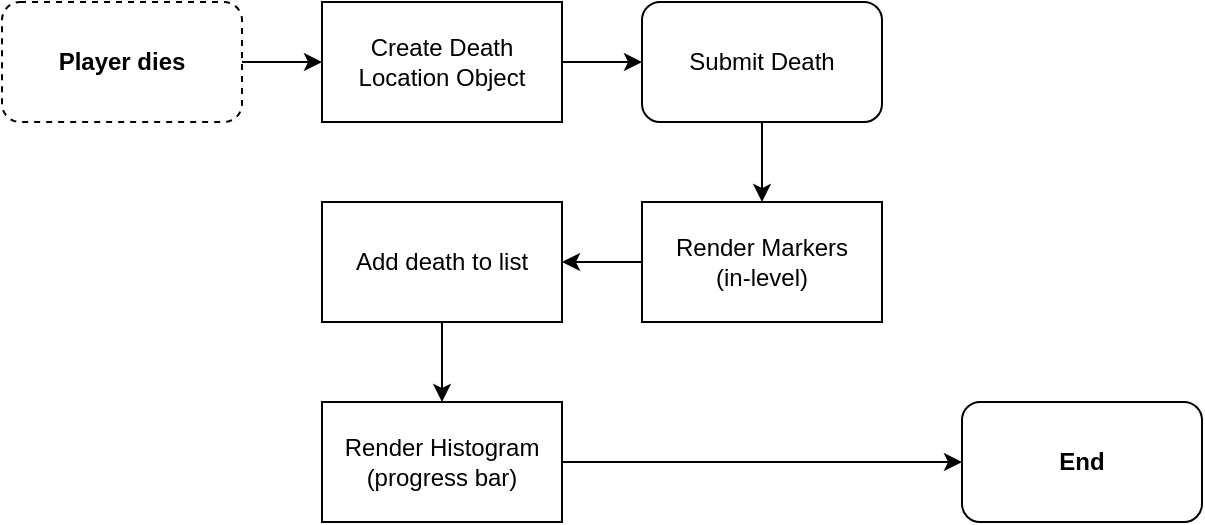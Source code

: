 <mxfile>
    <diagram id="xiYQnjZuGAK0kINvY0NI" name="Death occurring">
        <mxGraphModel dx="510" dy="647" grid="1" gridSize="10" guides="1" tooltips="1" connect="1" arrows="1" fold="1" page="1" pageScale="1" pageWidth="700" pageHeight="400" math="0" shadow="0">
            <root>
                <mxCell id="0"/>
                <mxCell id="1" parent="0"/>
                <mxCell id="R9EEyy6xjLPGFwWbAaNl-2" style="edgeStyle=none;html=1;fontSize=12;" parent="1" source="c52xVLsTPo6s3wwN7su7-1" target="R9EEyy6xjLPGFwWbAaNl-1" edge="1">
                    <mxGeometry relative="1" as="geometry"/>
                </mxCell>
                <mxCell id="c52xVLsTPo6s3wwN7su7-1" value="Player dies" style="rounded=1;whiteSpace=wrap;html=1;dashed=1;fontStyle=1" parent="1" vertex="1">
                    <mxGeometry x="40" y="70" width="120" height="60" as="geometry"/>
                </mxCell>
                <mxCell id="PGn5t33jIPQjncakiUjT-2" style="edgeStyle=none;html=1;fontSize=12;" parent="1" source="R9EEyy6xjLPGFwWbAaNl-1" target="PGn5t33jIPQjncakiUjT-1" edge="1">
                    <mxGeometry relative="1" as="geometry"/>
                </mxCell>
                <mxCell id="R9EEyy6xjLPGFwWbAaNl-1" value="&lt;font style=&quot;font-size: 12px;&quot;&gt;Create Death Location Object&lt;/font&gt;" style="rounded=0;whiteSpace=wrap;html=1;shadow=0;glass=0;sketch=0;fontSize=8;" parent="1" vertex="1">
                    <mxGeometry x="200" y="70" width="120" height="60" as="geometry"/>
                </mxCell>
                <mxCell id="rFBebrCwlaEeFzTYuvqe-2" style="edgeStyle=none;html=1;fontSize=12;" parent="1" source="PGn5t33jIPQjncakiUjT-1" target="rFBebrCwlaEeFzTYuvqe-1" edge="1">
                    <mxGeometry relative="1" as="geometry"/>
                </mxCell>
                <mxCell id="PGn5t33jIPQjncakiUjT-1" value="Submit Death" style="rounded=1;whiteSpace=wrap;html=1;fontStyle=0" parent="1" vertex="1">
                    <mxGeometry x="360" y="70" width="120" height="60" as="geometry"/>
                </mxCell>
                <mxCell id="rFBebrCwlaEeFzTYuvqe-4" style="edgeStyle=none;html=1;fontSize=12;" parent="1" source="rFBebrCwlaEeFzTYuvqe-1" target="rFBebrCwlaEeFzTYuvqe-3" edge="1">
                    <mxGeometry relative="1" as="geometry"/>
                </mxCell>
                <mxCell id="rFBebrCwlaEeFzTYuvqe-1" value="&lt;font style=&quot;font-size: 12px;&quot;&gt;Render Markers&lt;br&gt;(in-level)&lt;br&gt;&lt;/font&gt;" style="rounded=0;whiteSpace=wrap;html=1;shadow=0;glass=0;sketch=0;fontSize=8;" parent="1" vertex="1">
                    <mxGeometry x="360" y="170" width="120" height="60" as="geometry"/>
                </mxCell>
                <mxCell id="rFBebrCwlaEeFzTYuvqe-6" style="edgeStyle=none;html=1;fontSize=12;" parent="1" source="rFBebrCwlaEeFzTYuvqe-3" target="rFBebrCwlaEeFzTYuvqe-5" edge="1">
                    <mxGeometry relative="1" as="geometry"/>
                </mxCell>
                <mxCell id="rFBebrCwlaEeFzTYuvqe-3" value="&lt;font style=&quot;font-size: 12px;&quot;&gt;Add death to list&lt;/font&gt;" style="rounded=0;whiteSpace=wrap;html=1;shadow=0;glass=0;sketch=0;fontSize=8;" parent="1" vertex="1">
                    <mxGeometry x="200" y="170" width="120" height="60" as="geometry"/>
                </mxCell>
                <mxCell id="qaDFMie_lyew5DvOXlI8-2" style="edgeStyle=none;html=1;fontSize=12;" parent="1" source="rFBebrCwlaEeFzTYuvqe-5" target="qaDFMie_lyew5DvOXlI8-1" edge="1">
                    <mxGeometry relative="1" as="geometry"/>
                </mxCell>
                <mxCell id="rFBebrCwlaEeFzTYuvqe-5" value="&lt;font style=&quot;font-size: 12px;&quot;&gt;Render Histogram&lt;br&gt;(progress bar)&lt;br&gt;&lt;/font&gt;" style="rounded=0;whiteSpace=wrap;html=1;shadow=0;glass=0;sketch=0;fontSize=8;" parent="1" vertex="1">
                    <mxGeometry x="200" y="270" width="120" height="60" as="geometry"/>
                </mxCell>
                <mxCell id="qaDFMie_lyew5DvOXlI8-1" value="End" style="rounded=1;whiteSpace=wrap;html=1;fontStyle=1" parent="1" vertex="1">
                    <mxGeometry x="520" y="270" width="120" height="60" as="geometry"/>
                </mxCell>
            </root>
        </mxGraphModel>
    </diagram>
    <diagram id="rmPj36xEzQe9r_7l5fX9" name="Submit Death &amp; Queue">
        <mxGraphModel dx="510" dy="647" grid="1" gridSize="10" guides="1" tooltips="1" connect="1" arrows="1" fold="1" page="1" pageScale="1" pageWidth="1000" pageHeight="600" math="0" shadow="0">
            <root>
                <mxCell id="0"/>
                <mxCell id="1" parent="0"/>
                <mxCell id="10" style="edgeStyle=none;html=1;" parent="1" source="25" target="6" edge="1">
                    <mxGeometry relative="1" as="geometry">
                        <mxPoint x="165" y="100" as="sourcePoint"/>
                    </mxGeometry>
                </mxCell>
                <mxCell id="8" style="edgeStyle=none;html=1;" parent="1" source="6" target="7" edge="1">
                    <mxGeometry relative="1" as="geometry"/>
                </mxCell>
                <mxCell id="9" value="No" style="edgeLabel;html=1;align=center;verticalAlign=middle;resizable=0;points=[];" parent="8" vertex="1" connectable="0">
                    <mxGeometry x="-0.367" y="-2" relative="1" as="geometry">
                        <mxPoint x="4" y="-2" as="offset"/>
                    </mxGeometry>
                </mxCell>
                <mxCell id="12" value="Yes" style="edgeStyle=none;html=1;" parent="1" source="6" target="11" edge="1">
                    <mxGeometry relative="1" as="geometry"/>
                </mxCell>
                <mxCell id="6" value="Have deaths been fetched yet?" style="rhombus;whiteSpace=wrap;html=1;spacing=7;" parent="1" vertex="1">
                    <mxGeometry x="205" y="50" width="130" height="100" as="geometry"/>
                </mxCell>
                <mxCell id="15" style="edgeStyle=none;html=1;" parent="1" source="7" target="11" edge="1">
                    <mxGeometry relative="1" as="geometry"/>
                </mxCell>
                <mxCell id="16" value="Success" style="edgeLabel;html=1;align=center;verticalAlign=middle;resizable=0;points=[];" parent="15" vertex="1" connectable="0">
                    <mxGeometry x="-0.238" y="3" relative="1" as="geometry">
                        <mxPoint as="offset"/>
                    </mxGeometry>
                </mxCell>
                <mxCell id="18" style="edgeStyle=none;html=1;" parent="1" source="7" target="26" edge="1">
                    <mxGeometry relative="1" as="geometry">
                        <mxPoint x="570" y="100" as="targetPoint"/>
                    </mxGeometry>
                </mxCell>
                <mxCell id="19" value="Failure" style="edgeLabel;html=1;align=center;verticalAlign=middle;resizable=0;points=[];" parent="18" vertex="1" connectable="0">
                    <mxGeometry x="-0.386" y="-2" relative="1" as="geometry">
                        <mxPoint x="10" y="-2" as="offset"/>
                    </mxGeometry>
                </mxCell>
                <mxCell id="7" value="Attempt to fetch again" style="rounded=0;whiteSpace=wrap;html=1;glass=0;shadow=0;" parent="1" vertex="1">
                    <mxGeometry x="385" y="70" width="120" height="60" as="geometry"/>
                </mxCell>
                <mxCell id="23" style="edgeStyle=none;html=1;" parent="1" source="11" target="22" edge="1">
                    <mxGeometry relative="1" as="geometry"/>
                </mxCell>
                <mxCell id="24" value="No" style="edgeLabel;html=1;align=center;verticalAlign=middle;resizable=0;points=[];" parent="23" vertex="1" connectable="0">
                    <mxGeometry x="-0.517" y="-1" relative="1" as="geometry">
                        <mxPoint x="1" y="6" as="offset"/>
                    </mxGeometry>
                </mxCell>
                <mxCell id="28" style="edgeStyle=none;html=1;" parent="1" source="11" target="13" edge="1">
                    <mxGeometry relative="1" as="geometry"/>
                </mxCell>
                <mxCell id="29" value="Yes" style="edgeLabel;html=1;align=center;verticalAlign=middle;resizable=0;points=[];" parent="28" vertex="1" connectable="0">
                    <mxGeometry x="-0.427" y="-3" relative="1" as="geometry">
                        <mxPoint x="6" y="-3" as="offset"/>
                    </mxGeometry>
                </mxCell>
                <mxCell id="11" value="Are there deaths queued for submission?" style="rhombus;whiteSpace=wrap;html=1;spacing=7;" parent="1" vertex="1">
                    <mxGeometry x="205" y="200" width="130" height="100" as="geometry"/>
                </mxCell>
                <mxCell id="21" style="edgeStyle=none;html=1;" parent="1" source="13" target="20" edge="1">
                    <mxGeometry relative="1" as="geometry"/>
                </mxCell>
                <mxCell id="13" value="Push Death to end of queue" style="rounded=0;whiteSpace=wrap;html=1;" parent="1" vertex="1">
                    <mxGeometry x="385" y="220" width="120" height="60" as="geometry"/>
                </mxCell>
                <mxCell id="17" value="End" style="rounded=1;whiteSpace=wrap;html=1;fontStyle=1" parent="1" vertex="1">
                    <mxGeometry x="745" y="460" width="120" height="60" as="geometry"/>
                </mxCell>
                <mxCell id="31" style="edgeStyle=none;html=1;" parent="1" source="20" target="30" edge="1">
                    <mxGeometry relative="1" as="geometry"/>
                </mxCell>
                <mxCell id="32" value="Failure" style="edgeLabel;html=1;align=center;verticalAlign=middle;resizable=0;points=[];" parent="31" vertex="1" connectable="0">
                    <mxGeometry x="-0.323" y="1" relative="1" as="geometry">
                        <mxPoint x="2" y="1" as="offset"/>
                    </mxGeometry>
                </mxCell>
                <mxCell id="36" value="Success" style="edgeStyle=none;html=1;" parent="1" source="20" target="35" edge="1">
                    <mxGeometry relative="1" as="geometry"/>
                </mxCell>
                <mxCell id="20" value="Attempt to submit first death in queue to server" style="rounded=0;whiteSpace=wrap;html=1;" parent="1" vertex="1">
                    <mxGeometry x="570" y="220" width="120" height="60" as="geometry"/>
                </mxCell>
                <mxCell id="43" style="edgeStyle=none;html=1;" parent="1" source="22" target="17" edge="1">
                    <mxGeometry relative="1" as="geometry">
                        <Array as="points">
                            <mxPoint x="270" y="490"/>
                        </Array>
                    </mxGeometry>
                </mxCell>
                <mxCell id="44" value="Failure" style="edgeLabel;html=1;align=center;verticalAlign=middle;resizable=0;points=[];" parent="43" vertex="1" connectable="0">
                    <mxGeometry x="-0.917" y="2" relative="1" as="geometry">
                        <mxPoint as="offset"/>
                    </mxGeometry>
                </mxCell>
                <mxCell id="45" style="edgeStyle=none;html=1;" parent="1" source="22" target="35" edge="1">
                    <mxGeometry relative="1" as="geometry"/>
                </mxCell>
                <mxCell id="49" value="Success" style="edgeLabel;html=1;align=center;verticalAlign=middle;resizable=0;points=[];" parent="45" vertex="1" connectable="0">
                    <mxGeometry x="-0.577" y="1" relative="1" as="geometry">
                        <mxPoint as="offset"/>
                    </mxGeometry>
                </mxCell>
                <mxCell id="22" value="Attempt to submit death to server" style="rounded=0;whiteSpace=wrap;html=1;" parent="1" vertex="1">
                    <mxGeometry x="210" y="340" width="120" height="60" as="geometry"/>
                </mxCell>
                <mxCell id="25" value="Submit Death" style="rounded=1;whiteSpace=wrap;html=1;dashed=1;fontStyle=1" parent="1" vertex="1">
                    <mxGeometry x="40" y="70" width="120" height="60" as="geometry"/>
                </mxCell>
                <mxCell id="27" style="edgeStyle=none;html=1;" parent="1" source="26" target="17" edge="1">
                    <mxGeometry relative="1" as="geometry">
                        <Array as="points">
                            <mxPoint x="920" y="100"/>
                            <mxPoint x="920" y="490"/>
                        </Array>
                    </mxGeometry>
                </mxCell>
                <mxCell id="26" value="Push Death to end of queue" style="rounded=0;whiteSpace=wrap;html=1;" parent="1" vertex="1">
                    <mxGeometry x="570" y="70" width="120" height="60" as="geometry"/>
                </mxCell>
                <mxCell id="34" style="edgeStyle=none;html=1;" parent="1" source="30" target="17" edge="1">
                    <mxGeometry relative="1" as="geometry"/>
                </mxCell>
                <mxCell id="30" value="Push failed death back to front of queue" style="rounded=0;whiteSpace=wrap;html=1;" parent="1" vertex="1">
                    <mxGeometry x="745" y="220" width="120" height="60" as="geometry"/>
                </mxCell>
                <mxCell id="42" style="edgeStyle=none;html=1;" parent="1" source="35" target="17" edge="1">
                    <mxGeometry relative="1" as="geometry"/>
                </mxCell>
                <mxCell id="46" value="No" style="edgeLabel;html=1;align=center;verticalAlign=middle;resizable=0;points=[];" parent="42" vertex="1" connectable="0">
                    <mxGeometry x="-0.231" y="-2" relative="1" as="geometry">
                        <mxPoint as="offset"/>
                    </mxGeometry>
                </mxCell>
                <mxCell id="47" style="edgeStyle=none;html=1;" parent="1" source="35" target="20" edge="1">
                    <mxGeometry relative="1" as="geometry">
                        <Array as="points">
                            <mxPoint x="760" y="370"/>
                        </Array>
                    </mxGeometry>
                </mxCell>
                <mxCell id="48" value="Yes" style="edgeLabel;html=1;align=center;verticalAlign=middle;resizable=0;points=[];" parent="47" vertex="1" connectable="0">
                    <mxGeometry x="-0.761" relative="1" as="geometry">
                        <mxPoint x="11" as="offset"/>
                    </mxGeometry>
                </mxCell>
                <mxCell id="35" value="Are there deaths queued for submission?" style="rhombus;whiteSpace=wrap;html=1;spacing=7;" parent="1" vertex="1">
                    <mxGeometry x="565" y="320" width="130" height="100" as="geometry"/>
                </mxCell>
                <mxCell id="N-TcYGsxThB6bkFKDh7X-49" value="The outside systems also add any occurring death to the internal list of deaths.&lt;br style=&quot;font-size: 8px;&quot;&gt;&lt;div style=&quot;font-size: 8px;&quot;&gt;&lt;span style=&quot;background-color: initial; font-size: 8px;&quot;&gt;In order for it to stay correct when server submissions are unstable, the mod always tries to fetch the list before submitting any deaths to ensure none are duplicated for the player.&lt;/span&gt;&lt;/div&gt;" style="shape=note;whiteSpace=wrap;html=1;backgroundOutline=1;darkOpacity=0.05;rounded=1;shadow=0;glass=0;sketch=0;align=left;spacing=10;verticalAlign=bottom;fontSize=8;size=22;" parent="1" vertex="1">
                    <mxGeometry x="30" y="435" width="170" height="110" as="geometry"/>
                </mxCell>
                <mxCell id="N-TcYGsxThB6bkFKDh7X-50" value="Ensures queued deaths stay in same order of occurring and are only ever submitted in that order." style="shape=note;whiteSpace=wrap;html=1;backgroundOutline=1;darkOpacity=0.05;rounded=1;shadow=0;glass=0;sketch=0;align=left;spacing=10;verticalAlign=bottom;fontSize=8;size=19;" parent="1" vertex="1">
                    <mxGeometry x="710" y="150" width="100" height="70" as="geometry"/>
                </mxCell>
            </root>
        </mxGraphModel>
    </diagram>
    <diagram id="JVXeOtpgBd3yuuJxGNpA" name="Editor View">
        <mxGraphModel dx="995" dy="862" grid="1" gridSize="10" guides="1" tooltips="1" connect="1" arrows="1" fold="1" page="1" pageScale="1" pageWidth="950" pageHeight="800" math="0" shadow="0">
            <root>
                <mxCell id="0"/>
                <mxCell id="1" parent="0"/>
                <mxCell id="hcRH4NIigG6FTIkvt6ij-3" style="edgeStyle=none;html=1;fontSize=12;" parent="1" source="WmfjSuT4hozdWFodzs5Q-1" target="RB96z5ncWet5j34bCX0q-5" edge="1">
                    <mxGeometry relative="1" as="geometry"/>
                </mxCell>
                <mxCell id="WmfjSuT4hozdWFodzs5Q-1" value="Editor Button pressed" style="rounded=1;whiteSpace=wrap;html=1;dashed=1;fontStyle=1" parent="1" vertex="1">
                    <mxGeometry x="40" y="70" width="120" height="60" as="geometry"/>
                </mxCell>
                <mxCell id="hcRH4NIigG6FTIkvt6ij-2" value="Yes" style="edgeStyle=none;html=1;fontSize=12;" parent="1" source="RB96z5ncWet5j34bCX0q-5" target="hcRH4NIigG6FTIkvt6ij-1" edge="1">
                    <mxGeometry x="-0.333" relative="1" as="geometry">
                        <mxPoint as="offset"/>
                    </mxGeometry>
                </mxCell>
                <mxCell id="hcRH4NIigG6FTIkvt6ij-5" value="No" style="edgeStyle=none;html=1;fontSize=12;" parent="1" source="RB96z5ncWet5j34bCX0q-5" target="hcRH4NIigG6FTIkvt6ij-4" edge="1">
                    <mxGeometry relative="1" as="geometry"/>
                </mxCell>
                <mxCell id="RB96z5ncWet5j34bCX0q-5" value="Is the UI currently active?" style="rhombus;whiteSpace=wrap;html=1;spacing=7;" parent="1" vertex="1">
                    <mxGeometry x="215" y="50" width="130" height="100" as="geometry"/>
                </mxCell>
                <mxCell id="xbYi7MxA5W8cM2FTgZwS-1" style="edgeStyle=none;html=1;fontSize=12;" parent="1" source="hcRH4NIigG6FTIkvt6ij-1" target="r3-RUReHWGJUQHr0Cb9t-14" edge="1">
                    <mxGeometry relative="1" as="geometry"/>
                </mxCell>
                <mxCell id="hcRH4NIigG6FTIkvt6ij-1" value="Disable UI&lt;br&gt;Remove all Markers &amp;amp; Groups" style="rounded=0;whiteSpace=wrap;html=1;glass=0;shadow=0;" parent="1" vertex="1">
                    <mxGeometry x="400" y="70" width="120" height="60" as="geometry"/>
                </mxCell>
                <mxCell id="hcRH4NIigG6FTIkvt6ij-7" style="edgeStyle=none;html=1;fontSize=12;" parent="1" source="hcRH4NIigG6FTIkvt6ij-4" target="hcRH4NIigG6FTIkvt6ij-6" edge="1">
                    <mxGeometry relative="1" as="geometry"/>
                </mxCell>
                <mxCell id="hcRH4NIigG6FTIkvt6ij-8" value="No" style="edgeLabel;html=1;align=center;verticalAlign=middle;resizable=0;points=[];fontSize=12;" parent="hcRH4NIigG6FTIkvt6ij-7" vertex="1" connectable="0">
                    <mxGeometry x="-0.393" relative="1" as="geometry">
                        <mxPoint as="offset"/>
                    </mxGeometry>
                </mxCell>
                <mxCell id="r3-RUReHWGJUQHr0Cb9t-11" value="Yes" style="edgeStyle=none;html=1;fontSize=12;" parent="1" source="hcRH4NIigG6FTIkvt6ij-4" target="hcRH4NIigG6FTIkvt6ij-16" edge="1">
                    <mxGeometry relative="1" as="geometry"/>
                </mxCell>
                <mxCell id="hcRH4NIigG6FTIkvt6ij-4" value="Have deaths been loaded yet?" style="rhombus;whiteSpace=wrap;html=1;spacing=7;" parent="1" vertex="1">
                    <mxGeometry x="215" y="210" width="130" height="100" as="geometry"/>
                </mxCell>
                <mxCell id="hcRH4NIigG6FTIkvt6ij-14" value="Success" style="edgeStyle=none;html=1;fontSize=12;" parent="1" source="hcRH4NIigG6FTIkvt6ij-6" target="hcRH4NIigG6FTIkvt6ij-13" edge="1">
                    <mxGeometry relative="1" as="geometry"/>
                </mxCell>
                <mxCell id="r3-RUReHWGJUQHr0Cb9t-5" style="edgeStyle=none;html=1;fontSize=12;" parent="1" source="hcRH4NIigG6FTIkvt6ij-6" target="r3-RUReHWGJUQHr0Cb9t-4" edge="1">
                    <mxGeometry relative="1" as="geometry"/>
                </mxCell>
                <mxCell id="r3-RUReHWGJUQHr0Cb9t-6" value="Failure&lt;br&gt;" style="edgeLabel;html=1;align=center;verticalAlign=middle;resizable=0;points=[];fontSize=12;" parent="r3-RUReHWGJUQHr0Cb9t-5" vertex="1" connectable="0">
                    <mxGeometry x="-0.596" y="-2" relative="1" as="geometry">
                        <mxPoint x="18" y="-2" as="offset"/>
                    </mxGeometry>
                </mxCell>
                <mxCell id="hcRH4NIigG6FTIkvt6ij-6" value="Attempt to fetch analysis from server" style="rounded=0;whiteSpace=wrap;html=1;glass=0;shadow=0;" parent="1" vertex="1">
                    <mxGeometry x="400" y="230" width="120" height="60" as="geometry"/>
                </mxCell>
                <mxCell id="r3-RUReHWGJUQHr0Cb9t-10" style="edgeStyle=none;html=1;fontSize=12;" parent="1" source="hcRH4NIigG6FTIkvt6ij-13" target="hcRH4NIigG6FTIkvt6ij-16" edge="1">
                    <mxGeometry relative="1" as="geometry"/>
                </mxCell>
                <mxCell id="hcRH4NIigG6FTIkvt6ij-13" value="Analyze data locally" style="rounded=0;whiteSpace=wrap;html=1;glass=0;shadow=0;" parent="1" vertex="1">
                    <mxGeometry x="400" y="390" width="120" height="60" as="geometry"/>
                </mxCell>
                <mxCell id="r3-RUReHWGJUQHr0Cb9t-2" style="edgeStyle=none;html=1;fontSize=12;" parent="1" source="hcRH4NIigG6FTIkvt6ij-16" target="r3-RUReHWGJUQHr0Cb9t-1" edge="1">
                    <mxGeometry relative="1" as="geometry"/>
                </mxCell>
                <mxCell id="r3-RUReHWGJUQHr0Cb9t-3" value="No" style="edgeLabel;html=1;align=center;verticalAlign=middle;resizable=0;points=[];fontSize=12;" parent="r3-RUReHWGJUQHr0Cb9t-2" vertex="1" connectable="0">
                    <mxGeometry x="-0.455" relative="1" as="geometry">
                        <mxPoint as="offset"/>
                    </mxGeometry>
                </mxCell>
                <mxCell id="r3-RUReHWGJUQHr0Cb9t-8" value="Yes" style="edgeStyle=none;html=1;fontSize=12;" parent="1" source="hcRH4NIigG6FTIkvt6ij-16" target="r3-RUReHWGJUQHr0Cb9t-7" edge="1">
                    <mxGeometry relative="1" as="geometry"/>
                </mxCell>
                <mxCell id="hcRH4NIigG6FTIkvt6ij-16" value="Has the Guide Popup been shown yet?" style="rhombus;whiteSpace=wrap;html=1;spacing=7;" parent="1" vertex="1">
                    <mxGeometry x="215" y="370" width="130" height="100" as="geometry"/>
                </mxCell>
                <mxCell id="r3-RUReHWGJUQHr0Cb9t-9" style="edgeStyle=none;html=1;fontSize=12;" parent="1" source="r3-RUReHWGJUQHr0Cb9t-1" target="r3-RUReHWGJUQHr0Cb9t-7" edge="1">
                    <mxGeometry relative="1" as="geometry"/>
                </mxCell>
                <mxCell id="r3-RUReHWGJUQHr0Cb9t-1" value="Show Guide Popup&lt;br&gt;(duh)" style="rounded=0;whiteSpace=wrap;html=1;glass=0;shadow=0;" parent="1" vertex="1">
                    <mxGeometry x="220" y="510" width="120" height="60" as="geometry"/>
                </mxCell>
                <mxCell id="xbYi7MxA5W8cM2FTgZwS-2" style="edgeStyle=none;html=1;fontSize=12;" parent="1" source="r3-RUReHWGJUQHr0Cb9t-4" target="r3-RUReHWGJUQHr0Cb9t-14" edge="1">
                    <mxGeometry relative="1" as="geometry">
                        <Array as="points">
                            <mxPoint x="820" y="260"/>
                        </Array>
                    </mxGeometry>
                </mxCell>
                <mxCell id="r3-RUReHWGJUQHr0Cb9t-4" value="Show error message" style="rounded=0;whiteSpace=wrap;html=1;glass=0;shadow=0;" parent="1" vertex="1">
                    <mxGeometry x="580" y="230" width="120" height="60" as="geometry"/>
                </mxCell>
                <mxCell id="r3-RUReHWGJUQHr0Cb9t-13" style="edgeStyle=none;html=1;fontSize=12;" parent="1" source="r3-RUReHWGJUQHr0Cb9t-7" target="r3-RUReHWGJUQHr0Cb9t-12" edge="1">
                    <mxGeometry relative="1" as="geometry"/>
                </mxCell>
                <mxCell id="r3-RUReHWGJUQHr0Cb9t-7" value="Place all markers" style="rounded=0;whiteSpace=wrap;html=1;glass=0;shadow=0;" parent="1" vertex="1">
                    <mxGeometry x="400" y="510" width="120" height="60" as="geometry"/>
                </mxCell>
                <mxCell id="xbYi7MxA5W8cM2FTgZwS-3" style="edgeStyle=none;html=1;fontSize=12;" parent="1" source="r3-RUReHWGJUQHr0Cb9t-12" target="r3-RUReHWGJUQHr0Cb9t-14" edge="1">
                    <mxGeometry relative="1" as="geometry">
                        <Array as="points">
                            <mxPoint x="820" y="540"/>
                        </Array>
                    </mxGeometry>
                </mxCell>
                <mxCell id="r3-RUReHWGJUQHr0Cb9t-12" value="Update Groups" style="rounded=1;whiteSpace=wrap;html=1;glass=0;shadow=0;" parent="1" vertex="1">
                    <mxGeometry x="580" y="510" width="120" height="60" as="geometry"/>
                </mxCell>
                <mxCell id="r3-RUReHWGJUQHr0Cb9t-14" value="End" style="rounded=1;whiteSpace=wrap;html=1;glass=0;shadow=0;fontStyle=1" parent="1" vertex="1">
                    <mxGeometry x="760" y="70" width="120" height="60" as="geometry"/>
                </mxCell>
                <mxCell id="NB88MCY37IXLi5uSLjmR-3" style="edgeStyle=none;html=1;fontSize=12;" parent="1" source="NB88MCY37IXLi5uSLjmR-1" target="NB88MCY37IXLi5uSLjmR-2" edge="1">
                    <mxGeometry relative="1" as="geometry"/>
                </mxCell>
                <mxCell id="NB88MCY37IXLi5uSLjmR-1" value="User zooms in/out" style="rounded=1;whiteSpace=wrap;html=1;dashed=1;fontStyle=1" parent="1" vertex="1">
                    <mxGeometry x="40" y="630" width="120" height="60" as="geometry"/>
                </mxCell>
                <mxCell id="r5_5S06TADOLnV321xxu-2" style="edgeStyle=elbowEdgeStyle;jumpSize=6;elbow=vertical;html=1;strokeWidth=1;fontSize=8;endArrow=classic;endFill=1;" edge="1" parent="1" source="NB88MCY37IXLi5uSLjmR-2" target="r5_5S06TADOLnV321xxu-1">
                    <mxGeometry relative="1" as="geometry"/>
                </mxCell>
                <mxCell id="NB88MCY37IXLi5uSLjmR-2" value="Update Groups" style="rounded=1;whiteSpace=wrap;html=1;glass=0;shadow=0;" parent="1" vertex="1">
                    <mxGeometry x="220" y="630" width="120" height="60" as="geometry"/>
                </mxCell>
                <mxCell id="r5_5S06TADOLnV321xxu-1" value="End" style="rounded=1;whiteSpace=wrap;html=1;glass=0;shadow=0;fontStyle=1" vertex="1" parent="1">
                    <mxGeometry x="400" y="630" width="120" height="60" as="geometry"/>
                </mxCell>
            </root>
        </mxGraphModel>
    </diagram>
    <diagram id="15YZcj6Ia-t9GjHIpjk4" name="Editor Groups">
        <mxGraphModel dx="995" dy="862" grid="1" gridSize="10" guides="1" tooltips="1" connect="1" arrows="1" fold="1" page="1" pageScale="1" pageWidth="1500" pageHeight="750" math="0" shadow="0">
            <root>
                <mxCell id="0"/>
                <mxCell id="1" parent="0"/>
                <mxCell id="afbafr7oExu1rio8pbcJ-2" style="edgeStyle=none;html=1;fontSize=12;" parent="1" source="ENvg-NqqP05MWDnbAayx-1" target="afbafr7oExu1rio8pbcJ-1" edge="1">
                    <mxGeometry relative="1" as="geometry"/>
                </mxCell>
                <mxCell id="ENvg-NqqP05MWDnbAayx-1" value="Update Groups" style="rounded=1;whiteSpace=wrap;html=1;dashed=1;fontStyle=1" parent="1" vertex="1">
                    <mxGeometry x="40" y="50" width="120" height="60" as="geometry"/>
                </mxCell>
                <mxCell id="afbafr7oExu1rio8pbcJ-4" style="edgeStyle=none;html=1;fontSize=12;" parent="1" source="afbafr7oExu1rio8pbcJ-1" target="afbafr7oExu1rio8pbcJ-3" edge="1">
                    <mxGeometry relative="1" as="geometry"/>
                </mxCell>
                <mxCell id="EPW0uUv2ge8XfUp9PhBb-2" style="edgeStyle=elbowEdgeStyle;html=1;fontSize=12;elbow=vertical;dashed=1;" parent="1" source="afbafr7oExu1rio8pbcJ-1" target="EPW0uUv2ge8XfUp9PhBb-1" edge="1">
                    <mxGeometry relative="1" as="geometry"/>
                </mxCell>
                <mxCell id="afbafr7oExu1rio8pbcJ-1" value="Cluster Deaths" style="rounded=1;whiteSpace=wrap;html=1;glass=0;shadow=0;" parent="1" vertex="1">
                    <mxGeometry x="220" y="50" width="120" height="60" as="geometry"/>
                </mxCell>
                <mxCell id="sXUqunRcmo3dB6zoDYh4-2" style="edgeStyle=none;html=1;fontSize=12;" parent="1" source="afbafr7oExu1rio8pbcJ-3" target="sXUqunRcmo3dB6zoDYh4-1" edge="1">
                    <mxGeometry relative="1" as="geometry"/>
                </mxCell>
                <mxCell id="afbafr7oExu1rio8pbcJ-3" value="Display Clusters in UI" style="rounded=0;whiteSpace=wrap;html=1;glass=0;shadow=0;spacing=13;" parent="1" vertex="1">
                    <mxGeometry x="400" y="50" width="120" height="60" as="geometry"/>
                </mxCell>
                <mxCell id="sXUqunRcmo3dB6zoDYh4-1" value="End" style="rounded=1;whiteSpace=wrap;html=1;glass=0;shadow=0;fontStyle=1" parent="1" vertex="1">
                    <mxGeometry x="580" y="50" width="120" height="60" as="geometry"/>
                </mxCell>
                <mxCell id="EPW0uUv2ge8XfUp9PhBb-13" style="edgeStyle=elbowEdgeStyle;elbow=vertical;html=1;fontSize=12;" parent="1" source="EPW0uUv2ge8XfUp9PhBb-1" target="EPW0uUv2ge8XfUp9PhBb-12" edge="1">
                    <mxGeometry relative="1" as="geometry"/>
                </mxCell>
                <mxCell id="EPW0uUv2ge8XfUp9PhBb-1" value="Cluster Deaths" style="rounded=1;whiteSpace=wrap;html=1;glass=0;shadow=0;fontStyle=1;dashed=1;" parent="1" vertex="1">
                    <mxGeometry x="140" y="210" width="120" height="60" as="geometry"/>
                </mxCell>
                <mxCell id="EPW0uUv2ge8XfUp9PhBb-45" style="edgeStyle=elbowEdgeStyle;elbow=vertical;html=1;fontSize=12;" parent="1" source="EPW0uUv2ge8XfUp9PhBb-12" target="EPW0uUv2ge8XfUp9PhBb-44" edge="1">
                    <mxGeometry relative="1" as="geometry"/>
                </mxCell>
                <mxCell id="EPW0uUv2ge8XfUp9PhBb-12" value="Assign each death a single-element cluster" style="rounded=0;whiteSpace=wrap;html=1;shadow=0;glass=0;sketch=0;fontSize=12;" parent="1" vertex="1">
                    <mxGeometry x="320" y="210" width="140" height="60" as="geometry"/>
                </mxCell>
                <mxCell id="EPW0uUv2ge8XfUp9PhBb-14" value="" style="group" parent="1" vertex="1" connectable="0">
                    <mxGeometry x="40" y="290" width="240" height="180" as="geometry"/>
                </mxCell>
                <mxCell id="EPW0uUv2ge8XfUp9PhBb-3" value="Example Deaths" style="shape=umlFrame;whiteSpace=wrap;html=1;width=120;height=30;boundedLbl=1;verticalAlign=middle;align=left;spacingLeft=5;rounded=1;shadow=0;glass=0;sketch=0;fontSize=12;" parent="EPW0uUv2ge8XfUp9PhBb-14" vertex="1">
                    <mxGeometry width="240" height="180" as="geometry"/>
                </mxCell>
                <mxCell id="EPW0uUv2ge8XfUp9PhBb-4" value="" style="ellipse;whiteSpace=wrap;html=1;aspect=fixed;rounded=1;shadow=0;glass=0;sketch=0;fontSize=12;" parent="EPW0uUv2ge8XfUp9PhBb-14" vertex="1">
                    <mxGeometry x="35.294" y="80" width="14.118" height="14.118" as="geometry"/>
                </mxCell>
                <mxCell id="EPW0uUv2ge8XfUp9PhBb-5" value="" style="ellipse;whiteSpace=wrap;html=1;aspect=fixed;rounded=1;shadow=0;glass=0;sketch=0;fontSize=12;" parent="EPW0uUv2ge8XfUp9PhBb-14" vertex="1">
                    <mxGeometry x="77.647" y="120" width="14.118" height="14.118" as="geometry"/>
                </mxCell>
                <mxCell id="EPW0uUv2ge8XfUp9PhBb-6" value="" style="ellipse;whiteSpace=wrap;html=1;aspect=fixed;rounded=1;shadow=0;glass=0;sketch=0;fontSize=12;" parent="EPW0uUv2ge8XfUp9PhBb-14" vertex="1">
                    <mxGeometry x="105.882" y="40" width="14.118" height="14.118" as="geometry"/>
                </mxCell>
                <mxCell id="EPW0uUv2ge8XfUp9PhBb-7" value="" style="ellipse;whiteSpace=wrap;html=1;aspect=fixed;rounded=1;shadow=0;glass=0;sketch=0;fontSize=12;" parent="EPW0uUv2ge8XfUp9PhBb-14" vertex="1">
                    <mxGeometry x="112.941" y="50" width="14.118" height="14.118" as="geometry"/>
                </mxCell>
                <mxCell id="EPW0uUv2ge8XfUp9PhBb-8" value="" style="ellipse;whiteSpace=wrap;html=1;aspect=fixed;rounded=1;shadow=0;glass=0;sketch=0;fontSize=12;" parent="EPW0uUv2ge8XfUp9PhBb-14" vertex="1">
                    <mxGeometry x="120.001" y="40" width="14.118" height="14.118" as="geometry"/>
                </mxCell>
                <mxCell id="EPW0uUv2ge8XfUp9PhBb-9" value="" style="ellipse;whiteSpace=wrap;html=1;aspect=fixed;rounded=1;shadow=0;glass=0;sketch=0;fontSize=12;" parent="EPW0uUv2ge8XfUp9PhBb-14" vertex="1">
                    <mxGeometry x="162.353" y="110" width="14.118" height="14.118" as="geometry"/>
                </mxCell>
                <mxCell id="EPW0uUv2ge8XfUp9PhBb-10" value="" style="ellipse;whiteSpace=wrap;html=1;aspect=fixed;rounded=1;shadow=0;glass=0;sketch=0;fontSize=12;" parent="EPW0uUv2ge8XfUp9PhBb-14" vertex="1">
                    <mxGeometry x="169.412" y="120" width="14.118" height="14.118" as="geometry"/>
                </mxCell>
                <mxCell id="EPW0uUv2ge8XfUp9PhBb-11" value="" style="ellipse;whiteSpace=wrap;html=1;aspect=fixed;rounded=1;shadow=0;glass=0;sketch=0;fontSize=12;" parent="EPW0uUv2ge8XfUp9PhBb-14" vertex="1">
                    <mxGeometry x="197.647" y="40" width="14.118" height="14.118" as="geometry"/>
                </mxCell>
                <mxCell id="EPW0uUv2ge8XfUp9PhBb-15" value="" style="group" parent="1" vertex="1" connectable="0">
                    <mxGeometry x="320" y="290" width="240" height="180" as="geometry"/>
                </mxCell>
                <mxCell id="EPW0uUv2ge8XfUp9PhBb-16" value="Example Clusters&lt;br&gt;Each single-element" style="shape=umlFrame;whiteSpace=wrap;html=1;width=130;height=30;boundedLbl=1;verticalAlign=middle;align=left;spacingLeft=5;rounded=1;shadow=0;glass=0;sketch=0;fontSize=12;" parent="EPW0uUv2ge8XfUp9PhBb-15" vertex="1">
                    <mxGeometry width="240" height="180" as="geometry"/>
                </mxCell>
                <mxCell id="EPW0uUv2ge8XfUp9PhBb-17" value="" style="ellipse;whiteSpace=wrap;html=1;aspect=fixed;rounded=1;shadow=0;glass=0;sketch=0;fontSize=12;" parent="EPW0uUv2ge8XfUp9PhBb-15" vertex="1">
                    <mxGeometry x="35.294" y="80" width="14.118" height="14.118" as="geometry"/>
                </mxCell>
                <mxCell id="EPW0uUv2ge8XfUp9PhBb-18" value="" style="ellipse;whiteSpace=wrap;html=1;aspect=fixed;rounded=1;shadow=0;glass=0;sketch=0;fontSize=12;" parent="EPW0uUv2ge8XfUp9PhBb-15" vertex="1">
                    <mxGeometry x="77.647" y="120" width="14.118" height="14.118" as="geometry"/>
                </mxCell>
                <mxCell id="EPW0uUv2ge8XfUp9PhBb-19" value="" style="ellipse;whiteSpace=wrap;html=1;aspect=fixed;rounded=1;shadow=0;glass=0;sketch=0;fontSize=12;" parent="EPW0uUv2ge8XfUp9PhBb-15" vertex="1">
                    <mxGeometry x="105.882" y="40" width="14.118" height="14.118" as="geometry"/>
                </mxCell>
                <mxCell id="EPW0uUv2ge8XfUp9PhBb-20" value="" style="ellipse;whiteSpace=wrap;html=1;aspect=fixed;rounded=1;shadow=0;glass=0;sketch=0;fontSize=12;" parent="EPW0uUv2ge8XfUp9PhBb-15" vertex="1">
                    <mxGeometry x="112.941" y="50" width="14.118" height="14.118" as="geometry"/>
                </mxCell>
                <mxCell id="EPW0uUv2ge8XfUp9PhBb-21" value="" style="ellipse;whiteSpace=wrap;html=1;aspect=fixed;rounded=1;shadow=0;glass=0;sketch=0;fontSize=12;" parent="EPW0uUv2ge8XfUp9PhBb-15" vertex="1">
                    <mxGeometry x="120.001" y="40" width="14.118" height="14.118" as="geometry"/>
                </mxCell>
                <mxCell id="EPW0uUv2ge8XfUp9PhBb-22" value="" style="ellipse;whiteSpace=wrap;html=1;aspect=fixed;rounded=1;shadow=0;glass=0;sketch=0;fontSize=12;" parent="EPW0uUv2ge8XfUp9PhBb-15" vertex="1">
                    <mxGeometry x="162.353" y="110" width="14.118" height="14.118" as="geometry"/>
                </mxCell>
                <mxCell id="EPW0uUv2ge8XfUp9PhBb-23" value="" style="ellipse;whiteSpace=wrap;html=1;aspect=fixed;rounded=1;shadow=0;glass=0;sketch=0;fontSize=12;" parent="EPW0uUv2ge8XfUp9PhBb-15" vertex="1">
                    <mxGeometry x="169.412" y="120" width="14.118" height="14.118" as="geometry"/>
                </mxCell>
                <mxCell id="EPW0uUv2ge8XfUp9PhBb-24" value="" style="ellipse;whiteSpace=wrap;html=1;aspect=fixed;rounded=1;shadow=0;glass=0;sketch=0;fontSize=12;" parent="EPW0uUv2ge8XfUp9PhBb-15" vertex="1">
                    <mxGeometry x="197.647" y="40" width="14.118" height="14.118" as="geometry"/>
                </mxCell>
                <mxCell id="EPW0uUv2ge8XfUp9PhBb-25" value="" style="ellipse;shape=cloud;whiteSpace=wrap;html=1;rounded=1;shadow=0;glass=0;sketch=0;fontSize=12;fillColor=none;" parent="EPW0uUv2ge8XfUp9PhBb-15" vertex="1">
                    <mxGeometry x="32.32" y="75.59" width="20.07" height="22.94" as="geometry"/>
                </mxCell>
                <mxCell id="EPW0uUv2ge8XfUp9PhBb-37" value="" style="ellipse;shape=cloud;whiteSpace=wrap;html=1;rounded=1;shadow=0;glass=0;sketch=0;fontSize=12;fillColor=none;" parent="EPW0uUv2ge8XfUp9PhBb-15" vertex="1">
                    <mxGeometry x="74.67" y="115.59" width="20.07" height="22.94" as="geometry"/>
                </mxCell>
                <mxCell id="EPW0uUv2ge8XfUp9PhBb-38" value="" style="ellipse;shape=cloud;whiteSpace=wrap;html=1;rounded=1;shadow=0;glass=0;sketch=0;fontSize=12;fillColor=none;" parent="EPW0uUv2ge8XfUp9PhBb-15" vertex="1">
                    <mxGeometry x="102.91" y="35.59" width="20.07" height="22.94" as="geometry"/>
                </mxCell>
                <mxCell id="EPW0uUv2ge8XfUp9PhBb-39" value="" style="ellipse;shape=cloud;whiteSpace=wrap;html=1;rounded=1;shadow=0;glass=0;sketch=0;fontSize=12;fillColor=none;" parent="EPW0uUv2ge8XfUp9PhBb-15" vertex="1">
                    <mxGeometry x="108.51" y="45.59" width="22.98" height="22.94" as="geometry"/>
                </mxCell>
                <mxCell id="EPW0uUv2ge8XfUp9PhBb-40" value="" style="ellipse;shape=cloud;whiteSpace=wrap;html=1;rounded=1;shadow=0;glass=0;sketch=0;fontSize=12;fillColor=none;" parent="EPW0uUv2ge8XfUp9PhBb-15" vertex="1">
                    <mxGeometry x="115.57" y="35.59" width="22.98" height="22.94" as="geometry"/>
                </mxCell>
                <mxCell id="EPW0uUv2ge8XfUp9PhBb-41" value="" style="ellipse;shape=cloud;whiteSpace=wrap;html=1;rounded=1;shadow=0;glass=0;sketch=0;fontSize=12;fillColor=none;" parent="EPW0uUv2ge8XfUp9PhBb-15" vertex="1">
                    <mxGeometry x="157" y="105.59" width="22.98" height="22.94" as="geometry"/>
                </mxCell>
                <mxCell id="EPW0uUv2ge8XfUp9PhBb-42" value="" style="ellipse;shape=cloud;whiteSpace=wrap;html=1;rounded=1;shadow=0;glass=0;sketch=0;fontSize=12;fillColor=none;" parent="EPW0uUv2ge8XfUp9PhBb-15" vertex="1">
                    <mxGeometry x="164.98" y="115.59" width="22.98" height="22.94" as="geometry"/>
                </mxCell>
                <mxCell id="EPW0uUv2ge8XfUp9PhBb-43" value="" style="ellipse;shape=cloud;whiteSpace=wrap;html=1;rounded=1;shadow=0;glass=0;sketch=0;fontSize=12;fillColor=none;" parent="EPW0uUv2ge8XfUp9PhBb-15" vertex="1">
                    <mxGeometry x="193.22" y="35.59" width="22.98" height="22.94" as="geometry"/>
                </mxCell>
                <mxCell id="H-p5LbS1fqGo8xXR6wB2-28" style="jumpSize=6;html=1;strokeWidth=1;" edge="1" parent="1" source="EPW0uUv2ge8XfUp9PhBb-44" target="H-p5LbS1fqGo8xXR6wB2-27">
                    <mxGeometry relative="1" as="geometry"/>
                </mxCell>
                <mxCell id="EPW0uUv2ge8XfUp9PhBb-44" value="For every cluster" style="rounded=0;whiteSpace=wrap;html=1;shadow=0;glass=0;sketch=0;fontSize=12;fontStyle=2" parent="1" vertex="1">
                    <mxGeometry x="650" y="210" width="140" height="60" as="geometry"/>
                </mxCell>
                <mxCell id="H-p5LbS1fqGo8xXR6wB2-3" style="edgeStyle=elbowEdgeStyle;elbow=vertical;html=1;fontSize=12;" edge="1" target="H-p5LbS1fqGo8xXR6wB2-4" parent="1" source="EPW0uUv2ge8XfUp9PhBb-44">
                    <mxGeometry relative="1" as="geometry">
                        <mxPoint x="790" y="240.286" as="sourcePoint"/>
                    </mxGeometry>
                </mxCell>
                <mxCell id="H-p5LbS1fqGo8xXR6wB2-123" style="edgeStyle=elbowEdgeStyle;jumpSize=6;elbow=vertical;html=1;strokeWidth=1;fontSize=8;endArrow=classic;endFill=1;" edge="1" parent="1" source="H-p5LbS1fqGo8xXR6wB2-4" target="Zcvn6WYz9RB2qgcSNqYj-1">
                    <mxGeometry relative="1" as="geometry">
                        <mxPoint x="1230" y="240.143" as="targetPoint"/>
                    </mxGeometry>
                </mxCell>
                <mxCell id="H-p5LbS1fqGo8xXR6wB2-4" value="Purge single-element Clusters (again just in case)" style="rounded=0;whiteSpace=wrap;html=1;shadow=0;glass=0;sketch=0;fontSize=12;" vertex="1" parent="1">
                    <mxGeometry x="1060" y="210" width="140" height="60" as="geometry"/>
                </mxCell>
                <mxCell id="H-p5LbS1fqGo8xXR6wB2-30" style="edgeStyle=none;jumpSize=6;html=1;strokeWidth=1;" edge="1" parent="1" source="H-p5LbS1fqGo8xXR6wB2-27" target="H-p5LbS1fqGo8xXR6wB2-108">
                    <mxGeometry relative="1" as="geometry"/>
                </mxCell>
                <mxCell id="H-p5LbS1fqGo8xXR6wB2-27" value="Pick nearest neighboring cluster&lt;br&gt;(that is within the maximum distance)" style="rounded=0;whiteSpace=wrap;html=1;shadow=0;glass=0;sketch=0;fontSize=12;" vertex="1" parent="1">
                    <mxGeometry x="650" y="290" width="140" height="60" as="geometry"/>
                </mxCell>
                <mxCell id="H-p5LbS1fqGo8xXR6wB2-117" style="edgeStyle=none;jumpSize=6;html=1;entryX=0;entryY=0.5;entryDx=0;entryDy=0;strokeWidth=1;fontSize=10;" edge="1" parent="1" source="H-p5LbS1fqGo8xXR6wB2-29" target="H-p5LbS1fqGo8xXR6wB2-27">
                    <mxGeometry relative="1" as="geometry">
                        <Array as="points">
                            <mxPoint x="740" y="690"/>
                            <mxPoint x="580" y="690"/>
                            <mxPoint x="580" y="320"/>
                        </Array>
                    </mxGeometry>
                </mxCell>
                <mxCell id="H-p5LbS1fqGo8xXR6wB2-29" value="Merge the two clusters" style="rounded=0;whiteSpace=wrap;html=1;shadow=0;glass=0;sketch=0;fontSize=12;" vertex="1" parent="1">
                    <mxGeometry x="690" y="580" width="100" height="60" as="geometry"/>
                </mxCell>
                <mxCell id="H-p5LbS1fqGo8xXR6wB2-67" value="" style="group" vertex="1" connectable="0" parent="1">
                    <mxGeometry x="800" y="290" width="240" height="194" as="geometry"/>
                </mxCell>
                <mxCell id="H-p5LbS1fqGo8xXR6wB2-60" value="" style="rounded=0;whiteSpace=wrap;html=1;fillColor=#f0a30a;fontColor=#000000;strokeColor=#BD7000;opacity=30;gradientColor=#FF6933;gradientDirection=west;" vertex="1" parent="H-p5LbS1fqGo8xXR6wB2-67">
                    <mxGeometry y="30" width="42" height="150" as="geometry"/>
                </mxCell>
                <mxCell id="H-p5LbS1fqGo8xXR6wB2-55" value="" style="rounded=0;whiteSpace=wrap;html=1;fillColor=#f0a30a;fontColor=#000000;strokeColor=#BD7000;opacity=30;gradientColor=#FF3333;gradientDirection=east;" vertex="1" parent="H-p5LbS1fqGo8xXR6wB2-67">
                    <mxGeometry x="42" y="30" width="61" height="150" as="geometry"/>
                </mxCell>
                <mxCell id="H-p5LbS1fqGo8xXR6wB2-9" value="" style="ellipse;whiteSpace=wrap;html=1;aspect=fixed;rounded=1;shadow=0;glass=0;sketch=0;fontSize=12;" vertex="1" parent="H-p5LbS1fqGo8xXR6wB2-67">
                    <mxGeometry x="35.294" y="80" width="14.118" height="14.118" as="geometry"/>
                </mxCell>
                <mxCell id="H-p5LbS1fqGo8xXR6wB2-10" value="" style="ellipse;whiteSpace=wrap;html=1;aspect=fixed;rounded=1;shadow=0;glass=0;sketch=0;fontSize=12;" vertex="1" parent="H-p5LbS1fqGo8xXR6wB2-67">
                    <mxGeometry x="77.647" y="120" width="14.118" height="14.118" as="geometry"/>
                </mxCell>
                <mxCell id="H-p5LbS1fqGo8xXR6wB2-11" value="" style="ellipse;whiteSpace=wrap;html=1;aspect=fixed;rounded=1;shadow=0;glass=0;sketch=0;fontSize=12;" vertex="1" parent="H-p5LbS1fqGo8xXR6wB2-67">
                    <mxGeometry x="105.882" y="40" width="14.118" height="14.118" as="geometry"/>
                </mxCell>
                <mxCell id="H-p5LbS1fqGo8xXR6wB2-12" value="" style="ellipse;whiteSpace=wrap;html=1;aspect=fixed;rounded=1;shadow=0;glass=0;sketch=0;fontSize=12;" vertex="1" parent="H-p5LbS1fqGo8xXR6wB2-67">
                    <mxGeometry x="112.941" y="50" width="14.118" height="14.118" as="geometry"/>
                </mxCell>
                <mxCell id="H-p5LbS1fqGo8xXR6wB2-13" value="" style="ellipse;whiteSpace=wrap;html=1;aspect=fixed;rounded=1;shadow=0;glass=0;sketch=0;fontSize=12;" vertex="1" parent="H-p5LbS1fqGo8xXR6wB2-67">
                    <mxGeometry x="120.001" y="40" width="14.118" height="14.118" as="geometry"/>
                </mxCell>
                <mxCell id="H-p5LbS1fqGo8xXR6wB2-14" value="" style="ellipse;whiteSpace=wrap;html=1;aspect=fixed;rounded=1;shadow=0;glass=0;sketch=0;fontSize=12;" vertex="1" parent="H-p5LbS1fqGo8xXR6wB2-67">
                    <mxGeometry x="162.353" y="110" width="14.118" height="14.118" as="geometry"/>
                </mxCell>
                <mxCell id="H-p5LbS1fqGo8xXR6wB2-15" value="" style="ellipse;whiteSpace=wrap;html=1;aspect=fixed;rounded=1;shadow=0;glass=0;sketch=0;fontSize=12;" vertex="1" parent="H-p5LbS1fqGo8xXR6wB2-67">
                    <mxGeometry x="169.412" y="120" width="14.118" height="14.118" as="geometry"/>
                </mxCell>
                <mxCell id="H-p5LbS1fqGo8xXR6wB2-16" value="" style="ellipse;whiteSpace=wrap;html=1;aspect=fixed;rounded=1;shadow=0;glass=0;sketch=0;fontSize=12;" vertex="1" parent="H-p5LbS1fqGo8xXR6wB2-67">
                    <mxGeometry x="197.647" y="40" width="14.118" height="14.118" as="geometry"/>
                </mxCell>
                <mxCell id="H-p5LbS1fqGo8xXR6wB2-17" value="" style="ellipse;shape=cloud;whiteSpace=wrap;html=1;rounded=1;shadow=0;glass=0;sketch=0;fontSize=12;fillColor=none;" vertex="1" parent="H-p5LbS1fqGo8xXR6wB2-67">
                    <mxGeometry x="32.32" y="75.59" width="20.07" height="22.94" as="geometry"/>
                </mxCell>
                <mxCell id="H-p5LbS1fqGo8xXR6wB2-18" value="" style="ellipse;shape=cloud;whiteSpace=wrap;html=1;rounded=1;shadow=0;glass=0;sketch=0;fontSize=12;fillColor=none;" vertex="1" parent="H-p5LbS1fqGo8xXR6wB2-67">
                    <mxGeometry x="74.67" y="115.59" width="20.07" height="22.94" as="geometry"/>
                </mxCell>
                <mxCell id="H-p5LbS1fqGo8xXR6wB2-19" value="" style="ellipse;shape=cloud;whiteSpace=wrap;html=1;rounded=1;shadow=0;glass=0;sketch=0;fontSize=12;fillColor=none;" vertex="1" parent="H-p5LbS1fqGo8xXR6wB2-67">
                    <mxGeometry x="102.91" y="35.59" width="20.07" height="22.94" as="geometry"/>
                </mxCell>
                <mxCell id="H-p5LbS1fqGo8xXR6wB2-20" value="" style="ellipse;shape=cloud;whiteSpace=wrap;html=1;rounded=1;shadow=0;glass=0;sketch=0;fontSize=12;fillColor=none;" vertex="1" parent="H-p5LbS1fqGo8xXR6wB2-67">
                    <mxGeometry x="108.51" y="45.59" width="22.98" height="22.94" as="geometry"/>
                </mxCell>
                <mxCell id="H-p5LbS1fqGo8xXR6wB2-21" value="" style="ellipse;shape=cloud;whiteSpace=wrap;html=1;rounded=1;shadow=0;glass=0;sketch=0;fontSize=12;fillColor=none;" vertex="1" parent="H-p5LbS1fqGo8xXR6wB2-67">
                    <mxGeometry x="115.57" y="35.59" width="22.98" height="22.94" as="geometry"/>
                </mxCell>
                <mxCell id="H-p5LbS1fqGo8xXR6wB2-22" value="" style="ellipse;shape=cloud;whiteSpace=wrap;html=1;rounded=1;shadow=0;glass=0;sketch=0;fontSize=12;fillColor=none;" vertex="1" parent="H-p5LbS1fqGo8xXR6wB2-67">
                    <mxGeometry x="157" y="105.59" width="22.98" height="22.94" as="geometry"/>
                </mxCell>
                <mxCell id="H-p5LbS1fqGo8xXR6wB2-23" value="" style="ellipse;shape=cloud;whiteSpace=wrap;html=1;rounded=1;shadow=0;glass=0;sketch=0;fontSize=12;fillColor=none;" vertex="1" parent="H-p5LbS1fqGo8xXR6wB2-67">
                    <mxGeometry x="164.98" y="115.59" width="22.98" height="22.94" as="geometry"/>
                </mxCell>
                <mxCell id="H-p5LbS1fqGo8xXR6wB2-24" value="" style="ellipse;shape=cloud;whiteSpace=wrap;html=1;rounded=1;shadow=0;glass=0;sketch=0;fontSize=12;fillColor=none;" vertex="1" parent="H-p5LbS1fqGo8xXR6wB2-67">
                    <mxGeometry x="193.22" y="35.59" width="22.98" height="22.94" as="geometry"/>
                </mxCell>
                <mxCell id="H-p5LbS1fqGo8xXR6wB2-25" value="" style="endArrow=classic;html=1;strokeWidth=1;jumpSize=6;" edge="1" parent="H-p5LbS1fqGo8xXR6wB2-67" source="H-p5LbS1fqGo8xXR6wB2-17" target="H-p5LbS1fqGo8xXR6wB2-18">
                    <mxGeometry width="50" height="50" relative="1" as="geometry">
                        <mxPoint x="30" y="150" as="sourcePoint"/>
                        <mxPoint x="80" y="100" as="targetPoint"/>
                    </mxGeometry>
                </mxCell>
                <mxCell id="H-p5LbS1fqGo8xXR6wB2-52" value="" style="endArrow=none;dashed=1;html=1;strokeWidth=1;jumpSize=6;" edge="1" parent="H-p5LbS1fqGo8xXR6wB2-67">
                    <mxGeometry width="50" height="50" relative="1" as="geometry">
                        <mxPoint x="42.19" y="180" as="sourcePoint"/>
                        <mxPoint x="42.19" y="30" as="targetPoint"/>
                    </mxGeometry>
                </mxCell>
                <mxCell id="H-p5LbS1fqGo8xXR6wB2-53" value="" style="endArrow=none;dashed=1;html=1;strokeWidth=1;jumpSize=6;" edge="1" parent="H-p5LbS1fqGo8xXR6wB2-67">
                    <mxGeometry width="50" height="50" relative="1" as="geometry">
                        <mxPoint x="102.91" y="180" as="sourcePoint"/>
                        <mxPoint x="102.91" y="30" as="targetPoint"/>
                    </mxGeometry>
                </mxCell>
                <mxCell id="H-p5LbS1fqGo8xXR6wB2-54" value="" style="endArrow=classic;html=1;strokeWidth=1;jumpSize=6;" edge="1" parent="H-p5LbS1fqGo8xXR6wB2-67">
                    <mxGeometry width="50" height="50" relative="1" as="geometry">
                        <mxPoint x="43" y="161" as="sourcePoint"/>
                        <mxPoint x="103" y="161" as="targetPoint"/>
                    </mxGeometry>
                </mxCell>
                <mxCell id="H-p5LbS1fqGo8xXR6wB2-59" value="search&lt;br style=&quot;font-size: 6px;&quot;&gt;incrementally" style="edgeLabel;html=1;align=center;verticalAlign=middle;resizable=0;points=[];fontSize=6;" vertex="1" connectable="0" parent="H-p5LbS1fqGo8xXR6wB2-54">
                    <mxGeometry x="-0.149" relative="1" as="geometry">
                        <mxPoint as="offset"/>
                    </mxGeometry>
                </mxCell>
                <mxCell id="H-p5LbS1fqGo8xXR6wB2-63" value="" style="endArrow=classic;html=1;strokeWidth=1;jumpSize=6;" edge="1" parent="H-p5LbS1fqGo8xXR6wB2-67">
                    <mxGeometry width="50" height="50" relative="1" as="geometry">
                        <mxPoint x="43" y="161" as="sourcePoint"/>
                        <mxPoint y="161" as="targetPoint"/>
                    </mxGeometry>
                </mxCell>
                <mxCell id="H-p5LbS1fqGo8xXR6wB2-66" value="Finding the nearest" style="shape=umlFrame;whiteSpace=wrap;html=1;width=120;height=30;boundedLbl=1;verticalAlign=middle;align=left;spacingLeft=5;rounded=1;shadow=0;glass=0;sketch=0;fontSize=12;" vertex="1" parent="H-p5LbS1fqGo8xXR6wB2-67">
                    <mxGeometry width="240" height="180" as="geometry"/>
                </mxCell>
                <mxCell id="H-p5LbS1fqGo8xXR6wB2-121" value="Improved search efficiency thanks to array sorted by x-coordinate" style="shape=note;whiteSpace=wrap;html=1;backgroundOutline=1;darkOpacity=0.05;fontSize=8;fillColor=default;gradientColor=none;gradientDirection=west;size=10;" vertex="1" parent="H-p5LbS1fqGo8xXR6wB2-67">
                    <mxGeometry x="112.94" y="150" width="80" height="44" as="geometry"/>
                </mxCell>
                <mxCell id="H-p5LbS1fqGo8xXR6wB2-68" value="" style="group" vertex="1" connectable="0" parent="1">
                    <mxGeometry x="800" y="490" width="240" height="180" as="geometry"/>
                </mxCell>
                <mxCell id="H-p5LbS1fqGo8xXR6wB2-78" value="" style="ellipse;shape=cloud;whiteSpace=wrap;html=1;rounded=1;shadow=0;glass=0;sketch=0;fontSize=12;fillColor=#fa6800;fontColor=#000000;strokeColor=#C73500;opacity=30;" vertex="1" parent="H-p5LbS1fqGo8xXR6wB2-68">
                    <mxGeometry x="20" y="60" width="80" height="90" as="geometry"/>
                </mxCell>
                <mxCell id="H-p5LbS1fqGo8xXR6wB2-69" value="Merging clusters" style="shape=umlFrame;whiteSpace=wrap;html=1;width=110;height=30;boundedLbl=1;verticalAlign=middle;align=left;spacingLeft=5;rounded=1;shadow=0;glass=0;sketch=0;fontSize=12;" vertex="1" parent="H-p5LbS1fqGo8xXR6wB2-68">
                    <mxGeometry width="240" height="180" as="geometry"/>
                </mxCell>
                <mxCell id="H-p5LbS1fqGo8xXR6wB2-70" value="" style="ellipse;whiteSpace=wrap;html=1;aspect=fixed;rounded=1;shadow=0;glass=0;sketch=0;fontSize=12;" vertex="1" parent="H-p5LbS1fqGo8xXR6wB2-68">
                    <mxGeometry x="35.294" y="80" width="14.118" height="14.118" as="geometry"/>
                </mxCell>
                <mxCell id="H-p5LbS1fqGo8xXR6wB2-71" value="" style="ellipse;whiteSpace=wrap;html=1;aspect=fixed;rounded=1;shadow=0;glass=0;sketch=0;fontSize=12;" vertex="1" parent="H-p5LbS1fqGo8xXR6wB2-68">
                    <mxGeometry x="77.647" y="120" width="14.118" height="14.118" as="geometry"/>
                </mxCell>
                <mxCell id="H-p5LbS1fqGo8xXR6wB2-72" value="" style="ellipse;whiteSpace=wrap;html=1;aspect=fixed;rounded=1;shadow=0;glass=0;sketch=0;fontSize=12;" vertex="1" parent="H-p5LbS1fqGo8xXR6wB2-68">
                    <mxGeometry x="105.882" y="40" width="14.118" height="14.118" as="geometry"/>
                </mxCell>
                <mxCell id="H-p5LbS1fqGo8xXR6wB2-73" value="" style="ellipse;whiteSpace=wrap;html=1;aspect=fixed;rounded=1;shadow=0;glass=0;sketch=0;fontSize=12;" vertex="1" parent="H-p5LbS1fqGo8xXR6wB2-68">
                    <mxGeometry x="112.941" y="50" width="14.118" height="14.118" as="geometry"/>
                </mxCell>
                <mxCell id="H-p5LbS1fqGo8xXR6wB2-74" value="" style="ellipse;whiteSpace=wrap;html=1;aspect=fixed;rounded=1;shadow=0;glass=0;sketch=0;fontSize=12;" vertex="1" parent="H-p5LbS1fqGo8xXR6wB2-68">
                    <mxGeometry x="120.001" y="40" width="14.118" height="14.118" as="geometry"/>
                </mxCell>
                <mxCell id="H-p5LbS1fqGo8xXR6wB2-75" value="" style="ellipse;whiteSpace=wrap;html=1;aspect=fixed;rounded=1;shadow=0;glass=0;sketch=0;fontSize=12;" vertex="1" parent="H-p5LbS1fqGo8xXR6wB2-68">
                    <mxGeometry x="162.353" y="110" width="14.118" height="14.118" as="geometry"/>
                </mxCell>
                <mxCell id="H-p5LbS1fqGo8xXR6wB2-76" value="" style="ellipse;whiteSpace=wrap;html=1;aspect=fixed;rounded=1;shadow=0;glass=0;sketch=0;fontSize=12;" vertex="1" parent="H-p5LbS1fqGo8xXR6wB2-68">
                    <mxGeometry x="169.412" y="120" width="14.118" height="14.118" as="geometry"/>
                </mxCell>
                <mxCell id="H-p5LbS1fqGo8xXR6wB2-77" value="" style="ellipse;whiteSpace=wrap;html=1;aspect=fixed;rounded=1;shadow=0;glass=0;sketch=0;fontSize=12;" vertex="1" parent="H-p5LbS1fqGo8xXR6wB2-68">
                    <mxGeometry x="197.647" y="40" width="14.118" height="14.118" as="geometry"/>
                </mxCell>
                <mxCell id="H-p5LbS1fqGo8xXR6wB2-80" value="" style="ellipse;shape=cloud;whiteSpace=wrap;html=1;rounded=1;shadow=0;glass=0;sketch=0;fontSize=12;fillColor=none;" vertex="1" parent="H-p5LbS1fqGo8xXR6wB2-68">
                    <mxGeometry x="102.91" y="35.59" width="20.07" height="22.94" as="geometry"/>
                </mxCell>
                <mxCell id="H-p5LbS1fqGo8xXR6wB2-81" value="" style="ellipse;shape=cloud;whiteSpace=wrap;html=1;rounded=1;shadow=0;glass=0;sketch=0;fontSize=12;fillColor=none;" vertex="1" parent="H-p5LbS1fqGo8xXR6wB2-68">
                    <mxGeometry x="108.51" y="45.59" width="22.98" height="22.94" as="geometry"/>
                </mxCell>
                <mxCell id="H-p5LbS1fqGo8xXR6wB2-82" value="" style="ellipse;shape=cloud;whiteSpace=wrap;html=1;rounded=1;shadow=0;glass=0;sketch=0;fontSize=12;fillColor=none;" vertex="1" parent="H-p5LbS1fqGo8xXR6wB2-68">
                    <mxGeometry x="115.57" y="35.59" width="22.98" height="22.94" as="geometry"/>
                </mxCell>
                <mxCell id="H-p5LbS1fqGo8xXR6wB2-83" value="" style="ellipse;shape=cloud;whiteSpace=wrap;html=1;rounded=1;shadow=0;glass=0;sketch=0;fontSize=12;fillColor=none;" vertex="1" parent="H-p5LbS1fqGo8xXR6wB2-68">
                    <mxGeometry x="157" y="105.59" width="22.98" height="22.94" as="geometry"/>
                </mxCell>
                <mxCell id="H-p5LbS1fqGo8xXR6wB2-84" value="" style="ellipse;shape=cloud;whiteSpace=wrap;html=1;rounded=1;shadow=0;glass=0;sketch=0;fontSize=12;fillColor=none;" vertex="1" parent="H-p5LbS1fqGo8xXR6wB2-68">
                    <mxGeometry x="164.98" y="115.59" width="22.98" height="22.94" as="geometry"/>
                </mxCell>
                <mxCell id="H-p5LbS1fqGo8xXR6wB2-85" value="" style="ellipse;shape=cloud;whiteSpace=wrap;html=1;rounded=1;shadow=0;glass=0;sketch=0;fontSize=12;fillColor=none;" vertex="1" parent="H-p5LbS1fqGo8xXR6wB2-68">
                    <mxGeometry x="193.22" y="35.59" width="22.98" height="22.94" as="geometry"/>
                </mxCell>
                <mxCell id="H-p5LbS1fqGo8xXR6wB2-91" value="" style="group" vertex="1" connectable="0" parent="1">
                    <mxGeometry x="1060" y="290" width="240" height="180" as="geometry"/>
                </mxCell>
                <mxCell id="H-p5LbS1fqGo8xXR6wB2-92" value="Merging Result" style="shape=umlFrame;whiteSpace=wrap;html=1;width=110;height=30;boundedLbl=1;verticalAlign=middle;align=left;spacingLeft=5;rounded=1;shadow=0;glass=0;sketch=0;fontSize=12;" vertex="1" parent="H-p5LbS1fqGo8xXR6wB2-91">
                    <mxGeometry width="240" height="180" as="geometry"/>
                </mxCell>
                <mxCell id="H-p5LbS1fqGo8xXR6wB2-93" value="" style="ellipse;whiteSpace=wrap;html=1;aspect=fixed;rounded=1;shadow=0;glass=0;sketch=0;fontSize=12;" vertex="1" parent="H-p5LbS1fqGo8xXR6wB2-91">
                    <mxGeometry x="35.294" y="80" width="14.118" height="14.118" as="geometry"/>
                </mxCell>
                <mxCell id="H-p5LbS1fqGo8xXR6wB2-94" value="" style="ellipse;whiteSpace=wrap;html=1;aspect=fixed;rounded=1;shadow=0;glass=0;sketch=0;fontSize=12;" vertex="1" parent="H-p5LbS1fqGo8xXR6wB2-91">
                    <mxGeometry x="77.647" y="120" width="14.118" height="14.118" as="geometry"/>
                </mxCell>
                <mxCell id="H-p5LbS1fqGo8xXR6wB2-95" value="" style="ellipse;whiteSpace=wrap;html=1;aspect=fixed;rounded=1;shadow=0;glass=0;sketch=0;fontSize=12;" vertex="1" parent="H-p5LbS1fqGo8xXR6wB2-91">
                    <mxGeometry x="105.882" y="40" width="14.118" height="14.118" as="geometry"/>
                </mxCell>
                <mxCell id="H-p5LbS1fqGo8xXR6wB2-96" value="" style="ellipse;whiteSpace=wrap;html=1;aspect=fixed;rounded=1;shadow=0;glass=0;sketch=0;fontSize=12;" vertex="1" parent="H-p5LbS1fqGo8xXR6wB2-91">
                    <mxGeometry x="112.941" y="50" width="14.118" height="14.118" as="geometry"/>
                </mxCell>
                <mxCell id="H-p5LbS1fqGo8xXR6wB2-97" value="" style="ellipse;whiteSpace=wrap;html=1;aspect=fixed;rounded=1;shadow=0;glass=0;sketch=0;fontSize=12;" vertex="1" parent="H-p5LbS1fqGo8xXR6wB2-91">
                    <mxGeometry x="120.001" y="40" width="14.118" height="14.118" as="geometry"/>
                </mxCell>
                <mxCell id="H-p5LbS1fqGo8xXR6wB2-98" value="" style="ellipse;whiteSpace=wrap;html=1;aspect=fixed;rounded=1;shadow=0;glass=0;sketch=0;fontSize=12;" vertex="1" parent="H-p5LbS1fqGo8xXR6wB2-91">
                    <mxGeometry x="162.353" y="110" width="14.118" height="14.118" as="geometry"/>
                </mxCell>
                <mxCell id="H-p5LbS1fqGo8xXR6wB2-99" value="" style="ellipse;whiteSpace=wrap;html=1;aspect=fixed;rounded=1;shadow=0;glass=0;sketch=0;fontSize=12;" vertex="1" parent="H-p5LbS1fqGo8xXR6wB2-91">
                    <mxGeometry x="169.412" y="120" width="14.118" height="14.118" as="geometry"/>
                </mxCell>
                <mxCell id="H-p5LbS1fqGo8xXR6wB2-100" value="" style="ellipse;whiteSpace=wrap;html=1;aspect=fixed;rounded=1;shadow=0;glass=0;sketch=0;fontSize=12;" vertex="1" parent="H-p5LbS1fqGo8xXR6wB2-91">
                    <mxGeometry x="197.647" y="40" width="14.118" height="14.118" as="geometry"/>
                </mxCell>
                <mxCell id="H-p5LbS1fqGo8xXR6wB2-101" value="" style="ellipse;shape=cloud;whiteSpace=wrap;html=1;rounded=1;shadow=0;glass=0;sketch=0;fontSize=12;fillColor=none;" vertex="1" parent="H-p5LbS1fqGo8xXR6wB2-91">
                    <mxGeometry x="20" y="60" width="80" height="90" as="geometry"/>
                </mxCell>
                <mxCell id="H-p5LbS1fqGo8xXR6wB2-102" value="" style="ellipse;shape=cloud;whiteSpace=wrap;html=1;rounded=1;shadow=0;glass=0;sketch=0;fontSize=12;fillColor=none;" vertex="1" parent="H-p5LbS1fqGo8xXR6wB2-91">
                    <mxGeometry x="100" y="30" width="37" height="40" as="geometry"/>
                </mxCell>
                <mxCell id="H-p5LbS1fqGo8xXR6wB2-105" value="" style="ellipse;shape=cloud;whiteSpace=wrap;html=1;rounded=1;shadow=0;glass=0;sketch=0;fontSize=12;fillColor=none;" vertex="1" parent="H-p5LbS1fqGo8xXR6wB2-91">
                    <mxGeometry x="156" y="104.59" width="33" height="34.41" as="geometry"/>
                </mxCell>
                <mxCell id="H-p5LbS1fqGo8xXR6wB2-109" style="edgeStyle=elbowEdgeStyle;jumpSize=6;html=1;strokeWidth=1;fontSize=6;entryX=0.5;entryY=0;entryDx=0;entryDy=0;arcSize=13;elbow=vertical;exitX=0.5;exitY=1;exitDx=0;exitDy=0;" edge="1" parent="1" source="H-p5LbS1fqGo8xXR6wB2-108" target="H-p5LbS1fqGo8xXR6wB2-29">
                    <mxGeometry relative="1" as="geometry">
                        <Array as="points">
                            <mxPoint x="730" y="510"/>
                        </Array>
                    </mxGeometry>
                </mxCell>
                <mxCell id="H-p5LbS1fqGo8xXR6wB2-111" value="Yes" style="edgeLabel;html=1;align=center;verticalAlign=middle;resizable=0;points=[];fontSize=12;" vertex="1" connectable="0" parent="H-p5LbS1fqGo8xXR6wB2-109">
                    <mxGeometry x="-0.319" y="-2" relative="1" as="geometry">
                        <mxPoint x="2" y="-20" as="offset"/>
                    </mxGeometry>
                </mxCell>
                <mxCell id="H-p5LbS1fqGo8xXR6wB2-112" style="edgeStyle=none;jumpSize=6;html=1;strokeWidth=1;fontSize=12;" edge="1" parent="1" source="H-p5LbS1fqGo8xXR6wB2-108" target="H-p5LbS1fqGo8xXR6wB2-114">
                    <mxGeometry relative="1" as="geometry">
                        <mxPoint x="653.478" y="500" as="targetPoint"/>
                        <Array as="points">
                            <mxPoint x="650" y="415"/>
                        </Array>
                    </mxGeometry>
                </mxCell>
                <mxCell id="H-p5LbS1fqGo8xXR6wB2-113" value="No" style="edgeLabel;html=1;align=center;verticalAlign=middle;resizable=0;points=[];fontSize=12;" vertex="1" connectable="0" parent="H-p5LbS1fqGo8xXR6wB2-112">
                    <mxGeometry x="0.24" y="-2" relative="1" as="geometry">
                        <mxPoint x="2" y="-17" as="offset"/>
                    </mxGeometry>
                </mxCell>
                <mxCell id="H-p5LbS1fqGo8xXR6wB2-108" value="Neighbor&lt;br&gt;found?" style="rhombus;whiteSpace=wrap;html=1;fontSize=12;gradientColor=none;gradientDirection=west;fillColor=default;" vertex="1" parent="1">
                    <mxGeometry x="670" y="380" width="100" height="70" as="geometry"/>
                </mxCell>
                <mxCell id="H-p5LbS1fqGo8xXR6wB2-116" value="Yes" style="edgeStyle=elbowEdgeStyle;jumpSize=6;html=1;strokeWidth=1;fontSize=10;elbow=vertical;" edge="1" parent="1" source="H-p5LbS1fqGo8xXR6wB2-114" target="H-p5LbS1fqGo8xXR6wB2-115">
                    <mxGeometry x="-0.636" relative="1" as="geometry">
                        <mxPoint as="offset"/>
                    </mxGeometry>
                </mxCell>
                <mxCell id="H-p5LbS1fqGo8xXR6wB2-119" style="edgeStyle=none;jumpSize=6;html=1;strokeWidth=1;fontSize=10;endArrow=none;endFill=0;exitX=0;exitY=0.5;exitDx=0;exitDy=0;" edge="1" parent="1" source="H-p5LbS1fqGo8xXR6wB2-114">
                    <mxGeometry relative="1" as="geometry">
                        <mxPoint x="580" y="400" as="targetPoint"/>
                        <Array as="points">
                            <mxPoint x="580" y="505"/>
                        </Array>
                    </mxGeometry>
                </mxCell>
                <mxCell id="H-p5LbS1fqGo8xXR6wB2-120" value="No" style="edgeLabel;html=1;align=center;verticalAlign=middle;resizable=0;points=[];fontSize=10;" vertex="1" connectable="0" parent="H-p5LbS1fqGo8xXR6wB2-119">
                    <mxGeometry x="-0.825" y="2" relative="1" as="geometry">
                        <mxPoint as="offset"/>
                    </mxGeometry>
                </mxCell>
                <mxCell id="H-p5LbS1fqGo8xXR6wB2-114" value="Cluster&lt;br style=&quot;font-size: 10px;&quot;&gt;has only one element?" style="rhombus;whiteSpace=wrap;html=1;fontSize=10;gradientColor=none;gradientDirection=west;fillColor=default;" vertex="1" parent="1">
                    <mxGeometry x="610" y="470" width="80" height="70" as="geometry"/>
                </mxCell>
                <mxCell id="H-p5LbS1fqGo8xXR6wB2-118" style="edgeStyle=none;jumpSize=6;html=1;strokeWidth=1;fontSize=10;endArrow=none;endFill=0;" edge="1" parent="1" source="H-p5LbS1fqGo8xXR6wB2-115">
                    <mxGeometry relative="1" as="geometry">
                        <mxPoint x="600" y="690" as="targetPoint"/>
                        <Array as="points">
                            <mxPoint x="635" y="690"/>
                        </Array>
                    </mxGeometry>
                </mxCell>
                <mxCell id="H-p5LbS1fqGo8xXR6wB2-115" value="Remove Cluster" style="rounded=0;whiteSpace=wrap;html=1;shadow=0;glass=0;sketch=0;fontSize=12;" vertex="1" parent="1">
                    <mxGeometry x="600" y="580" width="70" height="60" as="geometry"/>
                </mxCell>
                <mxCell id="Zcvn6WYz9RB2qgcSNqYj-1" value="End" style="rounded=1;whiteSpace=wrap;html=1;glass=0;shadow=0;fontStyle=1" vertex="1" parent="1">
                    <mxGeometry x="1240" y="210" width="120" height="60" as="geometry"/>
                </mxCell>
            </root>
        </mxGraphModel>
    </diagram>
</mxfile>